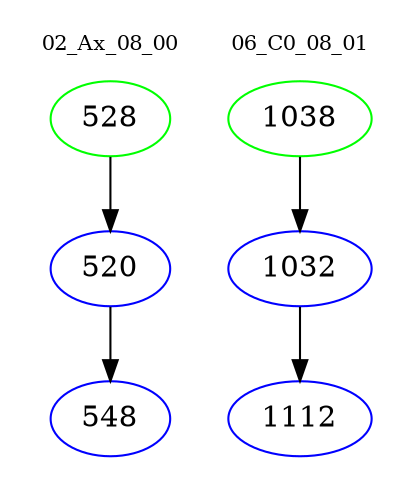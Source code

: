 digraph{
subgraph cluster_0 {
color = white
label = "02_Ax_08_00";
fontsize=10;
T0_528 [label="528", color="green"]
T0_528 -> T0_520 [color="black"]
T0_520 [label="520", color="blue"]
T0_520 -> T0_548 [color="black"]
T0_548 [label="548", color="blue"]
}
subgraph cluster_1 {
color = white
label = "06_C0_08_01";
fontsize=10;
T1_1038 [label="1038", color="green"]
T1_1038 -> T1_1032 [color="black"]
T1_1032 [label="1032", color="blue"]
T1_1032 -> T1_1112 [color="black"]
T1_1112 [label="1112", color="blue"]
}
}
